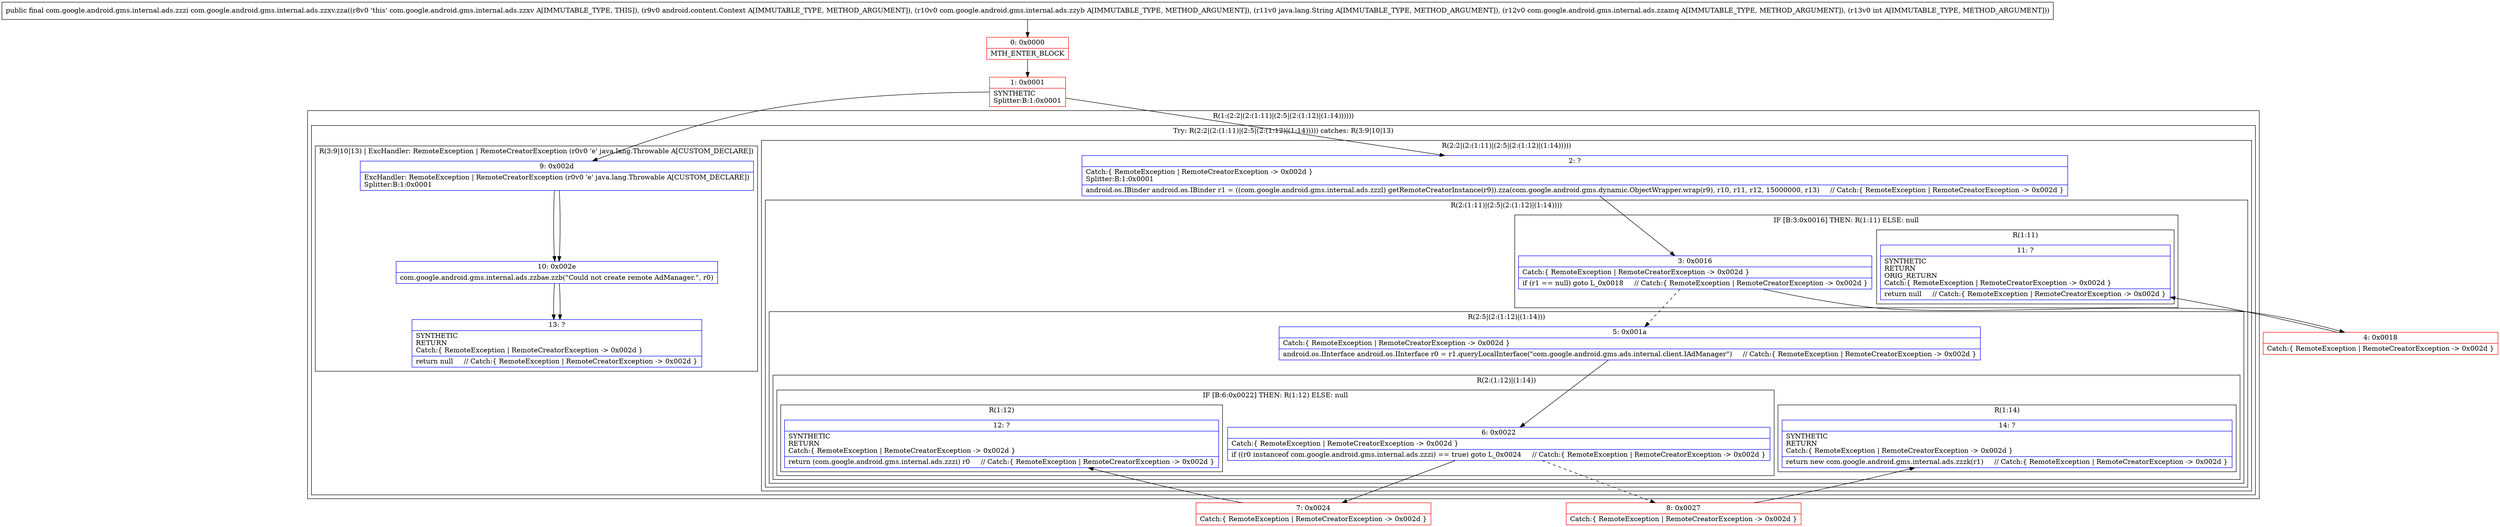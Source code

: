 digraph "CFG forcom.google.android.gms.internal.ads.zzxv.zza(Landroid\/content\/Context;Lcom\/google\/android\/gms\/internal\/ads\/zzyb;Ljava\/lang\/String;Lcom\/google\/android\/gms\/internal\/ads\/zzamq;I)Lcom\/google\/android\/gms\/internal\/ads\/zzzi;" {
subgraph cluster_Region_1548093584 {
label = "R(1:(2:2|(2:(1:11)|(2:5|(2:(1:12)|(1:14))))))";
node [shape=record,color=blue];
subgraph cluster_TryCatchRegion_1068932497 {
label = "Try: R(2:2|(2:(1:11)|(2:5|(2:(1:12)|(1:14))))) catches: R(3:9|10|13)";
node [shape=record,color=blue];
subgraph cluster_Region_1907838528 {
label = "R(2:2|(2:(1:11)|(2:5|(2:(1:12)|(1:14)))))";
node [shape=record,color=blue];
Node_2 [shape=record,label="{2\:\ ?|Catch:\{ RemoteException \| RemoteCreatorException \-\> 0x002d \}\lSplitter:B:1:0x0001\l|android.os.IBinder android.os.IBinder r1 = ((com.google.android.gms.internal.ads.zzzl) getRemoteCreatorInstance(r9)).zza(com.google.android.gms.dynamic.ObjectWrapper.wrap(r9), r10, r11, r12, 15000000, r13)     \/\/ Catch:\{ RemoteException \| RemoteCreatorException \-\> 0x002d \}\l}"];
subgraph cluster_Region_1501075662 {
label = "R(2:(1:11)|(2:5|(2:(1:12)|(1:14))))";
node [shape=record,color=blue];
subgraph cluster_IfRegion_49245997 {
label = "IF [B:3:0x0016] THEN: R(1:11) ELSE: null";
node [shape=record,color=blue];
Node_3 [shape=record,label="{3\:\ 0x0016|Catch:\{ RemoteException \| RemoteCreatorException \-\> 0x002d \}\l|if (r1 == null) goto L_0x0018     \/\/ Catch:\{ RemoteException \| RemoteCreatorException \-\> 0x002d \}\l}"];
subgraph cluster_Region_1061378041 {
label = "R(1:11)";
node [shape=record,color=blue];
Node_11 [shape=record,label="{11\:\ ?|SYNTHETIC\lRETURN\lORIG_RETURN\lCatch:\{ RemoteException \| RemoteCreatorException \-\> 0x002d \}\l|return null     \/\/ Catch:\{ RemoteException \| RemoteCreatorException \-\> 0x002d \}\l}"];
}
}
subgraph cluster_Region_410552288 {
label = "R(2:5|(2:(1:12)|(1:14)))";
node [shape=record,color=blue];
Node_5 [shape=record,label="{5\:\ 0x001a|Catch:\{ RemoteException \| RemoteCreatorException \-\> 0x002d \}\l|android.os.IInterface android.os.IInterface r0 = r1.queryLocalInterface(\"com.google.android.gms.ads.internal.client.IAdManager\")     \/\/ Catch:\{ RemoteException \| RemoteCreatorException \-\> 0x002d \}\l}"];
subgraph cluster_Region_1403898377 {
label = "R(2:(1:12)|(1:14))";
node [shape=record,color=blue];
subgraph cluster_IfRegion_583957884 {
label = "IF [B:6:0x0022] THEN: R(1:12) ELSE: null";
node [shape=record,color=blue];
Node_6 [shape=record,label="{6\:\ 0x0022|Catch:\{ RemoteException \| RemoteCreatorException \-\> 0x002d \}\l|if ((r0 instanceof com.google.android.gms.internal.ads.zzzi) == true) goto L_0x0024     \/\/ Catch:\{ RemoteException \| RemoteCreatorException \-\> 0x002d \}\l}"];
subgraph cluster_Region_1528952847 {
label = "R(1:12)";
node [shape=record,color=blue];
Node_12 [shape=record,label="{12\:\ ?|SYNTHETIC\lRETURN\lCatch:\{ RemoteException \| RemoteCreatorException \-\> 0x002d \}\l|return (com.google.android.gms.internal.ads.zzzi) r0     \/\/ Catch:\{ RemoteException \| RemoteCreatorException \-\> 0x002d \}\l}"];
}
}
subgraph cluster_Region_1765862234 {
label = "R(1:14)";
node [shape=record,color=blue];
Node_14 [shape=record,label="{14\:\ ?|SYNTHETIC\lRETURN\lCatch:\{ RemoteException \| RemoteCreatorException \-\> 0x002d \}\l|return new com.google.android.gms.internal.ads.zzzk(r1)     \/\/ Catch:\{ RemoteException \| RemoteCreatorException \-\> 0x002d \}\l}"];
}
}
}
}
}
subgraph cluster_Region_1484558328 {
label = "R(3:9|10|13) | ExcHandler: RemoteException \| RemoteCreatorException (r0v0 'e' java.lang.Throwable A[CUSTOM_DECLARE])\l";
node [shape=record,color=blue];
Node_9 [shape=record,label="{9\:\ 0x002d|ExcHandler: RemoteException \| RemoteCreatorException (r0v0 'e' java.lang.Throwable A[CUSTOM_DECLARE])\lSplitter:B:1:0x0001\l}"];
Node_10 [shape=record,label="{10\:\ 0x002e|com.google.android.gms.internal.ads.zzbae.zzb(\"Could not create remote AdManager.\", r0)\l}"];
Node_13 [shape=record,label="{13\:\ ?|SYNTHETIC\lRETURN\lCatch:\{ RemoteException \| RemoteCreatorException \-\> 0x002d \}\l|return null     \/\/ Catch:\{ RemoteException \| RemoteCreatorException \-\> 0x002d \}\l}"];
}
}
}
subgraph cluster_Region_1484558328 {
label = "R(3:9|10|13) | ExcHandler: RemoteException \| RemoteCreatorException (r0v0 'e' java.lang.Throwable A[CUSTOM_DECLARE])\l";
node [shape=record,color=blue];
Node_9 [shape=record,label="{9\:\ 0x002d|ExcHandler: RemoteException \| RemoteCreatorException (r0v0 'e' java.lang.Throwable A[CUSTOM_DECLARE])\lSplitter:B:1:0x0001\l}"];
Node_10 [shape=record,label="{10\:\ 0x002e|com.google.android.gms.internal.ads.zzbae.zzb(\"Could not create remote AdManager.\", r0)\l}"];
Node_13 [shape=record,label="{13\:\ ?|SYNTHETIC\lRETURN\lCatch:\{ RemoteException \| RemoteCreatorException \-\> 0x002d \}\l|return null     \/\/ Catch:\{ RemoteException \| RemoteCreatorException \-\> 0x002d \}\l}"];
}
Node_0 [shape=record,color=red,label="{0\:\ 0x0000|MTH_ENTER_BLOCK\l}"];
Node_1 [shape=record,color=red,label="{1\:\ 0x0001|SYNTHETIC\lSplitter:B:1:0x0001\l}"];
Node_4 [shape=record,color=red,label="{4\:\ 0x0018|Catch:\{ RemoteException \| RemoteCreatorException \-\> 0x002d \}\l}"];
Node_7 [shape=record,color=red,label="{7\:\ 0x0024|Catch:\{ RemoteException \| RemoteCreatorException \-\> 0x002d \}\l}"];
Node_8 [shape=record,color=red,label="{8\:\ 0x0027|Catch:\{ RemoteException \| RemoteCreatorException \-\> 0x002d \}\l}"];
MethodNode[shape=record,label="{public final com.google.android.gms.internal.ads.zzzi com.google.android.gms.internal.ads.zzxv.zza((r8v0 'this' com.google.android.gms.internal.ads.zzxv A[IMMUTABLE_TYPE, THIS]), (r9v0 android.content.Context A[IMMUTABLE_TYPE, METHOD_ARGUMENT]), (r10v0 com.google.android.gms.internal.ads.zzyb A[IMMUTABLE_TYPE, METHOD_ARGUMENT]), (r11v0 java.lang.String A[IMMUTABLE_TYPE, METHOD_ARGUMENT]), (r12v0 com.google.android.gms.internal.ads.zzamq A[IMMUTABLE_TYPE, METHOD_ARGUMENT]), (r13v0 int A[IMMUTABLE_TYPE, METHOD_ARGUMENT])) }"];
MethodNode -> Node_0;
Node_2 -> Node_3;
Node_3 -> Node_4;
Node_3 -> Node_5[style=dashed];
Node_5 -> Node_6;
Node_6 -> Node_7;
Node_6 -> Node_8[style=dashed];
Node_9 -> Node_10;
Node_10 -> Node_13;
Node_9 -> Node_10;
Node_10 -> Node_13;
Node_0 -> Node_1;
Node_1 -> Node_2;
Node_1 -> Node_9;
Node_4 -> Node_11;
Node_7 -> Node_12;
Node_8 -> Node_14;
}

